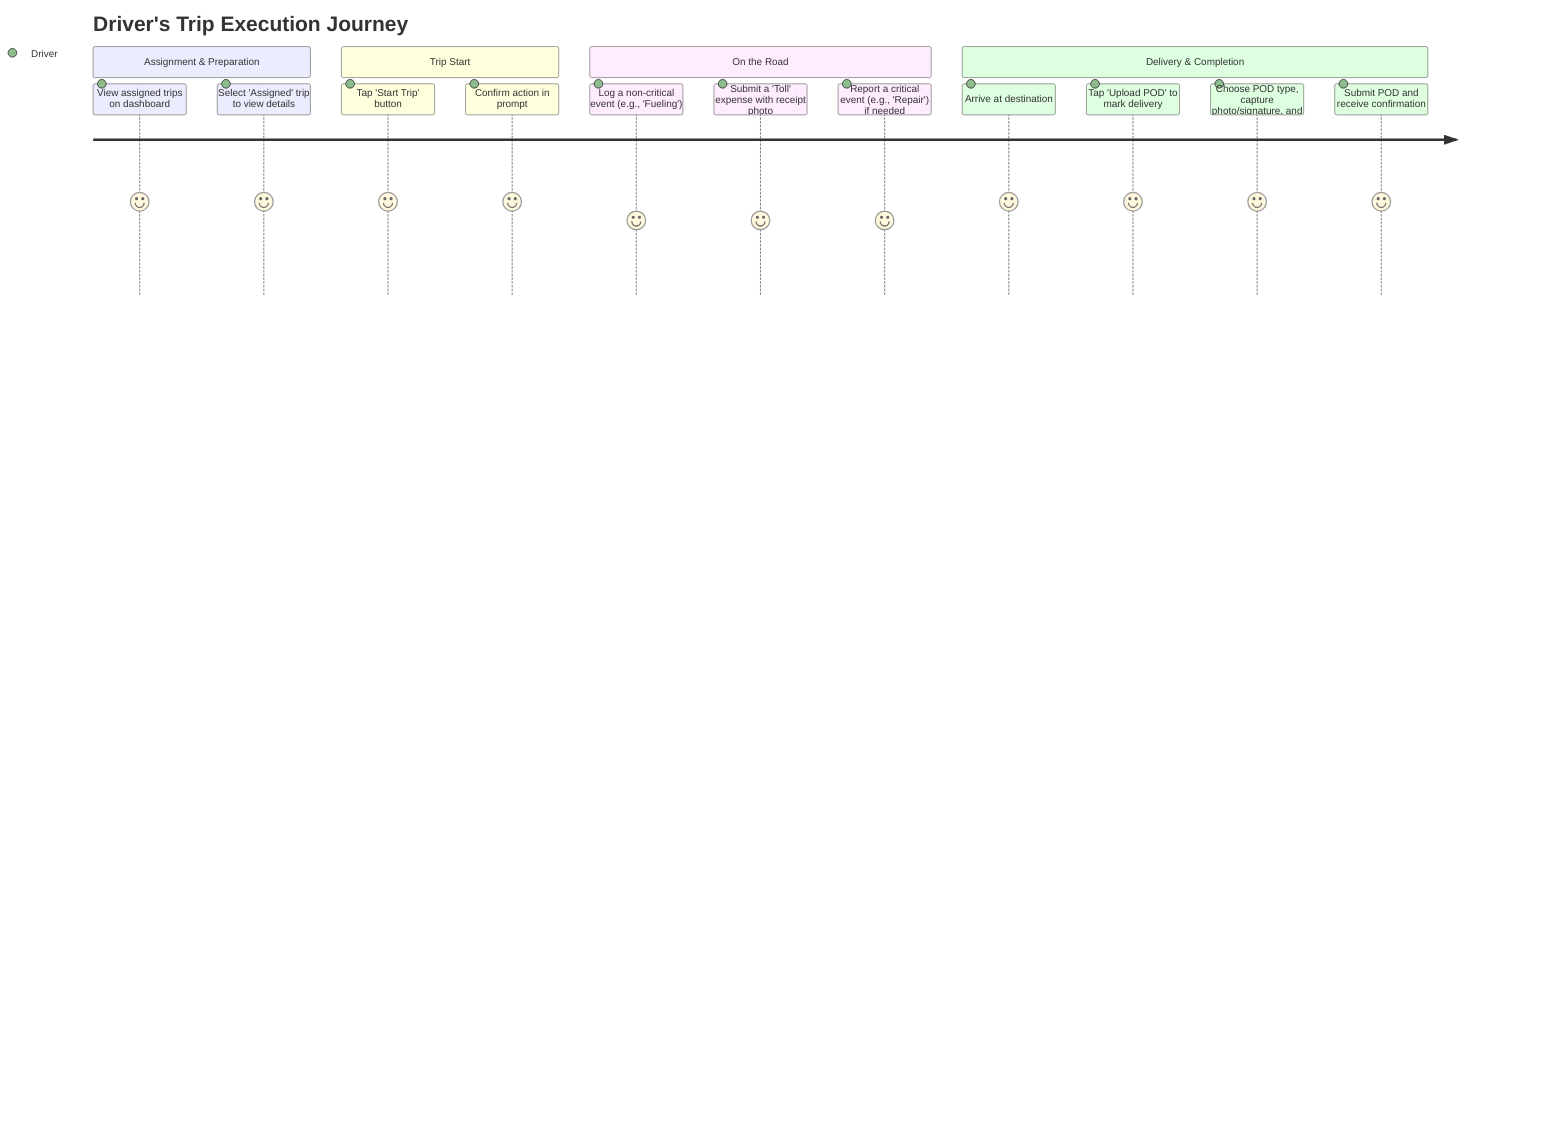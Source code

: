 journey
    title Driver's Trip Execution Journey
    section Assignment & Preparation
      View assigned trips on dashboard: 5: Driver
      Select 'Assigned' trip to view details: 5: Driver
    section Trip Start
      Tap 'Start Trip' button: 5: Driver
      Confirm action in prompt: 5: Driver
    section On the Road
      Log a non-critical event (e.g., 'Fueling'): 4: Driver
      Submit a 'Toll' expense with receipt photo: 4: Driver
      Report a critical event (e.g., 'Repair') if needed: 4: Driver
    section Delivery & Completion
      Arrive at destination: 5: Driver
      Tap 'Upload POD' to mark delivery: 5: Driver
      Choose POD type, capture photo/signature, and enter recipient name: 5: Driver
      Submit POD and receive confirmation: 5: Driver